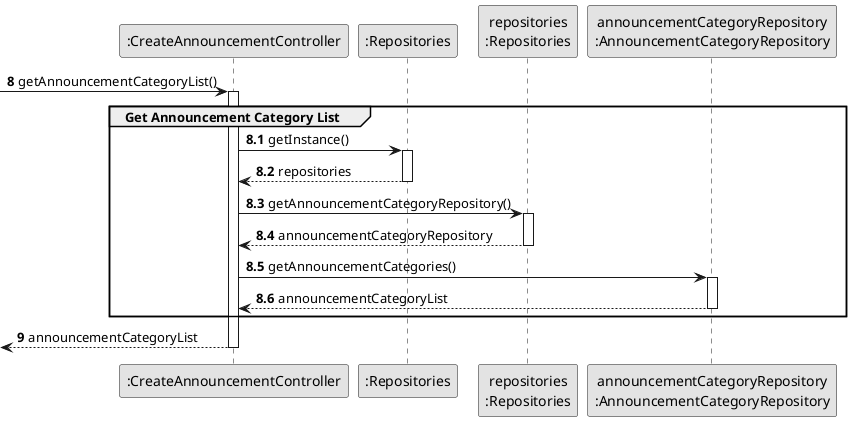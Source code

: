 @startuml
skinparam monochrome true
skinparam packageStyle rectangle
skinparam shadowing false

autonumber

'hide footbox

participant ":CreateAnnouncementController" as Controller
participant ":Repositories" as RepositorySingleton
participant "repositories\n:Repositories" as RepositoryInstance
participant "announcementCategoryRepository\n:AnnouncementCategoryRepository" as AnnouncementCategoryRepository

autonumber 8

 -> Controller : getAnnouncementCategoryList()
autonumber 8.1
activate Controller
    group Get Announcement Category List


            Controller -> RepositorySingleton : getInstance()
            activate RepositorySingleton

                RepositorySingleton --> Controller: repositories
            deactivate RepositorySingleton

            Controller -> RepositoryInstance : getAnnouncementCategoryRepository()
            activate RepositoryInstance

                RepositoryInstance --> Controller: announcementCategoryRepository
            deactivate RepositoryInstance

            Controller -> AnnouncementCategoryRepository : getAnnouncementCategories()
            activate AnnouncementCategoryRepository

                AnnouncementCategoryRepository --> Controller : announcementCategoryList
            deactivate AnnouncementCategoryRepository


    end
    autonumber 9
    <-- Controller  : announcementCategoryList
deactivate Controller


@enduml